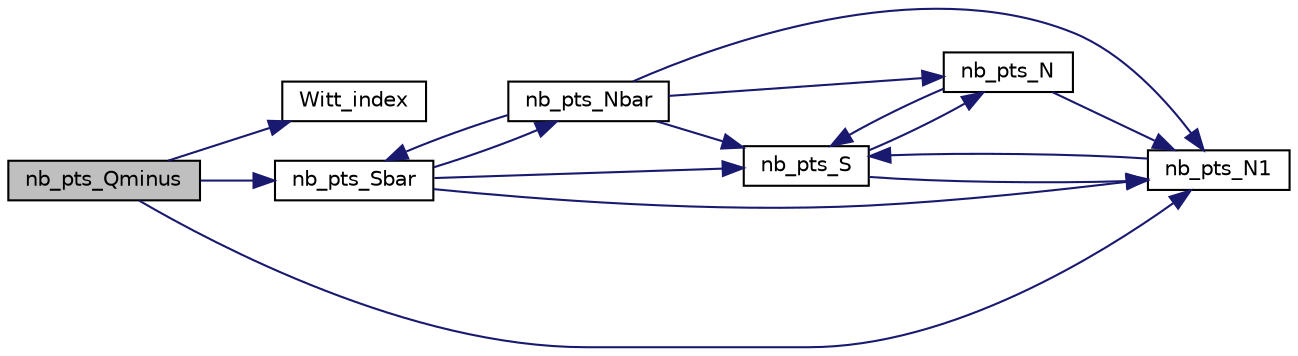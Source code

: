 digraph "nb_pts_Qminus"
{
  edge [fontname="Helvetica",fontsize="10",labelfontname="Helvetica",labelfontsize="10"];
  node [fontname="Helvetica",fontsize="10",shape=record];
  rankdir="LR";
  Node4741 [label="nb_pts_Qminus",height=0.2,width=0.4,color="black", fillcolor="grey75", style="filled", fontcolor="black"];
  Node4741 -> Node4742 [color="midnightblue",fontsize="10",style="solid",fontname="Helvetica"];
  Node4742 [label="Witt_index",height=0.2,width=0.4,color="black", fillcolor="white", style="filled",URL="$db/da0/lib_2foundations_2geometry_2orthogonal__points_8_c.html#ab3483ecb9859a6758f82b5327da50534"];
  Node4741 -> Node4743 [color="midnightblue",fontsize="10",style="solid",fontname="Helvetica"];
  Node4743 [label="nb_pts_Sbar",height=0.2,width=0.4,color="black", fillcolor="white", style="filled",URL="$db/da0/lib_2foundations_2geometry_2orthogonal__points_8_c.html#a986dda26505c9934c771578b084f67cc"];
  Node4743 -> Node4744 [color="midnightblue",fontsize="10",style="solid",fontname="Helvetica"];
  Node4744 [label="nb_pts_S",height=0.2,width=0.4,color="black", fillcolor="white", style="filled",URL="$db/da0/lib_2foundations_2geometry_2orthogonal__points_8_c.html#a9bc3dec6e722644d182738102c3e04f3"];
  Node4744 -> Node4745 [color="midnightblue",fontsize="10",style="solid",fontname="Helvetica"];
  Node4745 [label="nb_pts_N",height=0.2,width=0.4,color="black", fillcolor="white", style="filled",URL="$db/da0/lib_2foundations_2geometry_2orthogonal__points_8_c.html#a93e16898c27b1d1c0a6405a7b0615ba6"];
  Node4745 -> Node4744 [color="midnightblue",fontsize="10",style="solid",fontname="Helvetica"];
  Node4745 -> Node4746 [color="midnightblue",fontsize="10",style="solid",fontname="Helvetica"];
  Node4746 [label="nb_pts_N1",height=0.2,width=0.4,color="black", fillcolor="white", style="filled",URL="$db/da0/lib_2foundations_2geometry_2orthogonal__points_8_c.html#ae0f2e1c76523db67b4ec9629ccc35bc6"];
  Node4746 -> Node4744 [color="midnightblue",fontsize="10",style="solid",fontname="Helvetica"];
  Node4744 -> Node4746 [color="midnightblue",fontsize="10",style="solid",fontname="Helvetica"];
  Node4743 -> Node4747 [color="midnightblue",fontsize="10",style="solid",fontname="Helvetica"];
  Node4747 [label="nb_pts_Nbar",height=0.2,width=0.4,color="black", fillcolor="white", style="filled",URL="$db/da0/lib_2foundations_2geometry_2orthogonal__points_8_c.html#a51b4684a176c6841fd3cd6c34c684c2c"];
  Node4747 -> Node4743 [color="midnightblue",fontsize="10",style="solid",fontname="Helvetica"];
  Node4747 -> Node4745 [color="midnightblue",fontsize="10",style="solid",fontname="Helvetica"];
  Node4747 -> Node4744 [color="midnightblue",fontsize="10",style="solid",fontname="Helvetica"];
  Node4747 -> Node4746 [color="midnightblue",fontsize="10",style="solid",fontname="Helvetica"];
  Node4743 -> Node4746 [color="midnightblue",fontsize="10",style="solid",fontname="Helvetica"];
  Node4741 -> Node4746 [color="midnightblue",fontsize="10",style="solid",fontname="Helvetica"];
}
